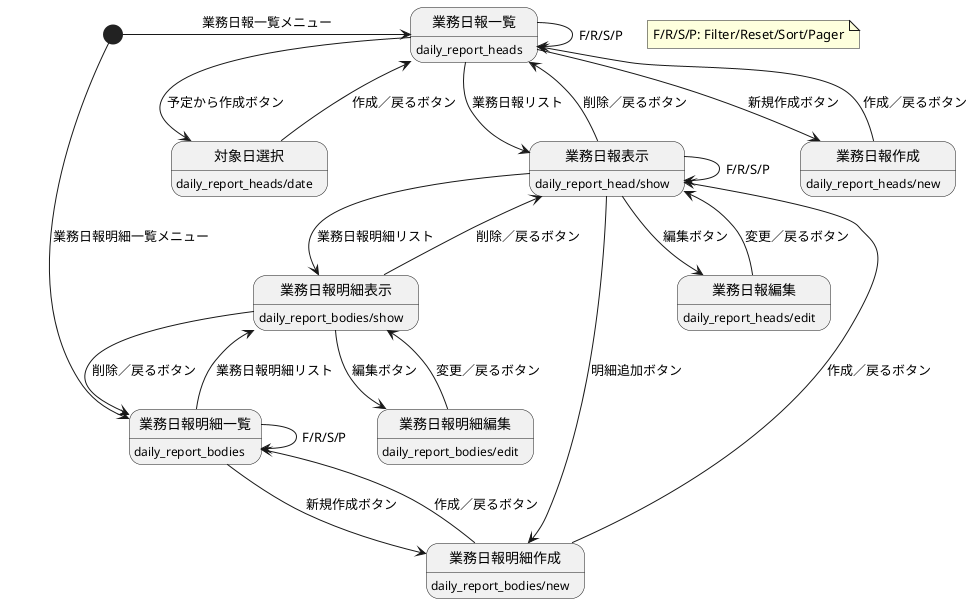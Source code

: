 @startuml 業務日報
[*] -> 業務日報一覧: 業務日報一覧メニュー

業務日報一覧 --> 対象日選択: 予定から作成ボタン
対象日選択 --> 業務日報一覧: 作成／戻るボタン

業務日報一覧 --> 業務日報表示: 業務日報リスト
業務日報表示 --> 業務日報一覧: 削除／戻るボタン

業務日報一覧 --> 業務日報作成: 新規作成ボタン
業務日報作成 --> 業務日報一覧: 作成／戻るボタン

業務日報表示 --> 業務日報明細表示: 業務日報明細リスト
業務日報明細表示 --> 業務日報表示: 削除／戻るボタン

業務日報表示 --> 業務日報明細作成: 明細追加ボタン
業務日報明細作成 --> 業務日報表示: 作成／戻るボタン

業務日報表示 --> 業務日報編集: 編集ボタン
業務日報編集 --> 業務日報表示: 変更／戻るボタン

業務日報一覧 --> 業務日報一覧: F/R/S/P
業務日報表示 --> 業務日報表示: F/R/S/P

[*] -> 業務日報明細一覧: 業務日報明細一覧メニュー

業務日報明細一覧 --> 業務日報明細表示: 業務日報明細リスト
業務日報明細表示 --> 業務日報明細一覧: 削除／戻るボタン

業務日報明細表示 --> 業務日報明細編集: 編集ボタン
業務日報明細編集 --> 業務日報明細表示: 変更／戻るボタン

業務日報明細一覧 --> 業務日報明細作成: 新規作成ボタン
業務日報明細作成 --> 業務日報明細一覧: 作成／戻るボタン

業務日報明細一覧 --> 業務日報明細一覧: F/R/S/P

業務日報一覧: daily_report_heads
対象日選択: daily_report_heads/date
業務日報表示: daily_report_head/show
業務日報作成: daily_report_heads/new
業務日報編集: daily_report_heads/edit
業務日報明細一覧: daily_report_bodies
業務日報明細表示: daily_report_bodies/show
業務日報明細編集: daily_report_bodies/edit
業務日報明細作成: daily_report_bodies/new

note "F/R/S/P: Filter/Reset/Sort/Pager" as Note1
@enduml
